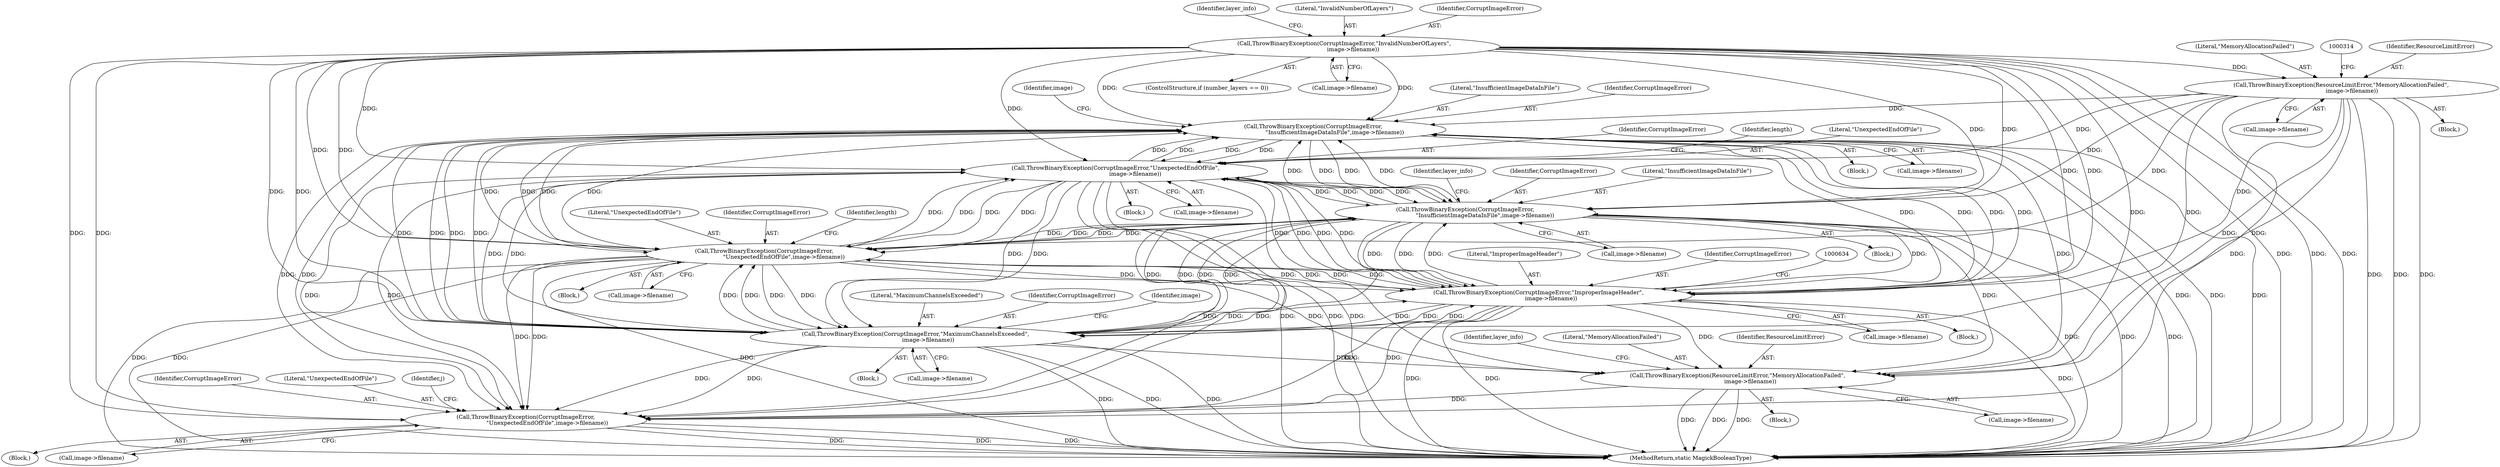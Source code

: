 digraph "0_ImageMagick_f68a98a9d385838a1c73ec960a14102949940a64@pointer" {
"1001098" [label="(Call,ThrowBinaryException(CorruptImageError,\n                        \"InsufficientImageDataInFile\",image->filename))"];
"1001027" [label="(Call,ThrowBinaryException(CorruptImageError,\"UnexpectedEndOfFile\",\n                      image->filename))"];
"1001237" [label="(Call,ThrowBinaryException(CorruptImageError,\n                      \"InsufficientImageDataInFile\",image->filename))"];
"1001207" [label="(Call,ThrowBinaryException(CorruptImageError,\n                      \"UnexpectedEndOfFile\",image->filename))"];
"1000627" [label="(Call,ThrowBinaryException(CorruptImageError,\"ImproperImageHeader\",\n              image->filename))"];
"1000271" [label="(Call,ThrowBinaryException(CorruptImageError,\"InvalidNumberOfLayers\",\n          image->filename))"];
"1001098" [label="(Call,ThrowBinaryException(CorruptImageError,\n                        \"InsufficientImageDataInFile\",image->filename))"];
"1000442" [label="(Call,ThrowBinaryException(CorruptImageError,\"MaximumChannelsExceeded\",\n              image->filename))"];
"1000307" [label="(Call,ThrowBinaryException(ResourceLimitError,\"MemoryAllocationFailed\",\n            image->filename))"];
"1001390" [label="(Call,ThrowBinaryException(ResourceLimitError,\"MemoryAllocationFailed\",\n              image->filename))"];
"1001497" [label="(Call,ThrowBinaryException(CorruptImageError,\n                        \"UnexpectedEndOfFile\",image->filename))"];
"1001239" [label="(Literal,\"InsufficientImageDataInFile\")"];
"1000278" [label="(Identifier,layer_info)"];
"1001028" [label="(Identifier,CorruptImageError)"];
"1001201" [label="(Block,)"];
"1001237" [label="(Call,ThrowBinaryException(CorruptImageError,\n                      \"InsufficientImageDataInFile\",image->filename))"];
"1000436" [label="(Block,)"];
"1000444" [label="(Literal,\"MaximumChannelsExceeded\")"];
"1000307" [label="(Call,ThrowBinaryException(ResourceLimitError,\"MemoryAllocationFailed\",\n            image->filename))"];
"1000445" [label="(Call,image->filename)"];
"1001100" [label="(Literal,\"InsufficientImageDataInFile\")"];
"1000267" [label="(ControlStructure,if (number_layers == 0))"];
"1001034" [label="(Identifier,length)"];
"1001246" [label="(Identifier,layer_info)"];
"1000273" [label="(Literal,\"InvalidNumberOfLayers\")"];
"1000294" [label="(Block,)"];
"1000627" [label="(Call,ThrowBinaryException(CorruptImageError,\"ImproperImageHeader\",\n              image->filename))"];
"1001098" [label="(Call,ThrowBinaryException(CorruptImageError,\n                        \"InsufficientImageDataInFile\",image->filename))"];
"1001021" [label="(Block,)"];
"1000629" [label="(Literal,\"ImproperImageHeader\")"];
"1001209" [label="(Literal,\"UnexpectedEndOfFile\")"];
"1000628" [label="(Identifier,CorruptImageError)"];
"1001390" [label="(Call,ThrowBinaryException(ResourceLimitError,\"MemoryAllocationFailed\",\n              image->filename))"];
"1001240" [label="(Call,image->filename)"];
"1001498" [label="(Identifier,CorruptImageError)"];
"1000443" [label="(Identifier,CorruptImageError)"];
"1001400" [label="(Identifier,layer_info)"];
"1001029" [label="(Literal,\"UnexpectedEndOfFile\")"];
"1000271" [label="(Call,ThrowBinaryException(CorruptImageError,\"InvalidNumberOfLayers\",\n          image->filename))"];
"1001699" [label="(MethodReturn,static MagickBooleanType)"];
"1001231" [label="(Block,)"];
"1000308" [label="(Identifier,ResourceLimitError)"];
"1001208" [label="(Identifier,CorruptImageError)"];
"1000309" [label="(Literal,\"MemoryAllocationFailed\")"];
"1001210" [label="(Call,image->filename)"];
"1001092" [label="(Block,)"];
"1001214" [label="(Identifier,length)"];
"1001499" [label="(Literal,\"UnexpectedEndOfFile\")"];
"1000608" [label="(Block,)"];
"1001101" [label="(Call,image->filename)"];
"1001392" [label="(Literal,\"MemoryAllocationFailed\")"];
"1000630" [label="(Call,image->filename)"];
"1001491" [label="(Block,)"];
"1001238" [label="(Identifier,CorruptImageError)"];
"1000451" [label="(Identifier,image)"];
"1001369" [label="(Block,)"];
"1001207" [label="(Call,ThrowBinaryException(CorruptImageError,\n                      \"UnexpectedEndOfFile\",image->filename))"];
"1001099" [label="(Identifier,CorruptImageError)"];
"1000272" [label="(Identifier,CorruptImageError)"];
"1001030" [label="(Call,image->filename)"];
"1000274" [label="(Call,image->filename)"];
"1001393" [label="(Call,image->filename)"];
"1001107" [label="(Identifier,image)"];
"1001391" [label="(Identifier,ResourceLimitError)"];
"1001027" [label="(Call,ThrowBinaryException(CorruptImageError,\"UnexpectedEndOfFile\",\n                      image->filename))"];
"1000442" [label="(Call,ThrowBinaryException(CorruptImageError,\"MaximumChannelsExceeded\",\n              image->filename))"];
"1000310" [label="(Call,image->filename)"];
"1001497" [label="(Call,ThrowBinaryException(CorruptImageError,\n                        \"UnexpectedEndOfFile\",image->filename))"];
"1001500" [label="(Call,image->filename)"];
"1001473" [label="(Identifier,j)"];
"1001098" -> "1001092"  [label="AST: "];
"1001098" -> "1001101"  [label="CFG: "];
"1001099" -> "1001098"  [label="AST: "];
"1001100" -> "1001098"  [label="AST: "];
"1001101" -> "1001098"  [label="AST: "];
"1001107" -> "1001098"  [label="CFG: "];
"1001098" -> "1001699"  [label="DDG: "];
"1001098" -> "1001699"  [label="DDG: "];
"1001098" -> "1001699"  [label="DDG: "];
"1001098" -> "1000442"  [label="DDG: "];
"1001098" -> "1000442"  [label="DDG: "];
"1001098" -> "1000627"  [label="DDG: "];
"1001098" -> "1000627"  [label="DDG: "];
"1001098" -> "1001027"  [label="DDG: "];
"1001098" -> "1001027"  [label="DDG: "];
"1001027" -> "1001098"  [label="DDG: "];
"1001027" -> "1001098"  [label="DDG: "];
"1001237" -> "1001098"  [label="DDG: "];
"1001237" -> "1001098"  [label="DDG: "];
"1001207" -> "1001098"  [label="DDG: "];
"1001207" -> "1001098"  [label="DDG: "];
"1000627" -> "1001098"  [label="DDG: "];
"1000627" -> "1001098"  [label="DDG: "];
"1000271" -> "1001098"  [label="DDG: "];
"1000271" -> "1001098"  [label="DDG: "];
"1000442" -> "1001098"  [label="DDG: "];
"1000442" -> "1001098"  [label="DDG: "];
"1000307" -> "1001098"  [label="DDG: "];
"1001098" -> "1001207"  [label="DDG: "];
"1001098" -> "1001207"  [label="DDG: "];
"1001098" -> "1001237"  [label="DDG: "];
"1001098" -> "1001237"  [label="DDG: "];
"1001098" -> "1001390"  [label="DDG: "];
"1001098" -> "1001497"  [label="DDG: "];
"1001098" -> "1001497"  [label="DDG: "];
"1001027" -> "1001021"  [label="AST: "];
"1001027" -> "1001030"  [label="CFG: "];
"1001028" -> "1001027"  [label="AST: "];
"1001029" -> "1001027"  [label="AST: "];
"1001030" -> "1001027"  [label="AST: "];
"1001034" -> "1001027"  [label="CFG: "];
"1001027" -> "1001699"  [label="DDG: "];
"1001027" -> "1001699"  [label="DDG: "];
"1001027" -> "1001699"  [label="DDG: "];
"1001027" -> "1000442"  [label="DDG: "];
"1001027" -> "1000442"  [label="DDG: "];
"1001027" -> "1000627"  [label="DDG: "];
"1001027" -> "1000627"  [label="DDG: "];
"1001237" -> "1001027"  [label="DDG: "];
"1001237" -> "1001027"  [label="DDG: "];
"1001207" -> "1001027"  [label="DDG: "];
"1001207" -> "1001027"  [label="DDG: "];
"1000627" -> "1001027"  [label="DDG: "];
"1000627" -> "1001027"  [label="DDG: "];
"1000271" -> "1001027"  [label="DDG: "];
"1000271" -> "1001027"  [label="DDG: "];
"1000442" -> "1001027"  [label="DDG: "];
"1000442" -> "1001027"  [label="DDG: "];
"1000307" -> "1001027"  [label="DDG: "];
"1001027" -> "1001207"  [label="DDG: "];
"1001027" -> "1001207"  [label="DDG: "];
"1001027" -> "1001237"  [label="DDG: "];
"1001027" -> "1001237"  [label="DDG: "];
"1001027" -> "1001390"  [label="DDG: "];
"1001027" -> "1001497"  [label="DDG: "];
"1001027" -> "1001497"  [label="DDG: "];
"1001237" -> "1001231"  [label="AST: "];
"1001237" -> "1001240"  [label="CFG: "];
"1001238" -> "1001237"  [label="AST: "];
"1001239" -> "1001237"  [label="AST: "];
"1001240" -> "1001237"  [label="AST: "];
"1001246" -> "1001237"  [label="CFG: "];
"1001237" -> "1001699"  [label="DDG: "];
"1001237" -> "1001699"  [label="DDG: "];
"1001237" -> "1001699"  [label="DDG: "];
"1001237" -> "1000442"  [label="DDG: "];
"1001237" -> "1000442"  [label="DDG: "];
"1001237" -> "1000627"  [label="DDG: "];
"1001237" -> "1000627"  [label="DDG: "];
"1001237" -> "1001207"  [label="DDG: "];
"1001237" -> "1001207"  [label="DDG: "];
"1001207" -> "1001237"  [label="DDG: "];
"1001207" -> "1001237"  [label="DDG: "];
"1000627" -> "1001237"  [label="DDG: "];
"1000627" -> "1001237"  [label="DDG: "];
"1000271" -> "1001237"  [label="DDG: "];
"1000271" -> "1001237"  [label="DDG: "];
"1000442" -> "1001237"  [label="DDG: "];
"1000442" -> "1001237"  [label="DDG: "];
"1000307" -> "1001237"  [label="DDG: "];
"1001237" -> "1001390"  [label="DDG: "];
"1001237" -> "1001497"  [label="DDG: "];
"1001237" -> "1001497"  [label="DDG: "];
"1001207" -> "1001201"  [label="AST: "];
"1001207" -> "1001210"  [label="CFG: "];
"1001208" -> "1001207"  [label="AST: "];
"1001209" -> "1001207"  [label="AST: "];
"1001210" -> "1001207"  [label="AST: "];
"1001214" -> "1001207"  [label="CFG: "];
"1001207" -> "1001699"  [label="DDG: "];
"1001207" -> "1001699"  [label="DDG: "];
"1001207" -> "1001699"  [label="DDG: "];
"1001207" -> "1000442"  [label="DDG: "];
"1001207" -> "1000442"  [label="DDG: "];
"1001207" -> "1000627"  [label="DDG: "];
"1001207" -> "1000627"  [label="DDG: "];
"1000627" -> "1001207"  [label="DDG: "];
"1000627" -> "1001207"  [label="DDG: "];
"1000271" -> "1001207"  [label="DDG: "];
"1000271" -> "1001207"  [label="DDG: "];
"1000442" -> "1001207"  [label="DDG: "];
"1000442" -> "1001207"  [label="DDG: "];
"1000307" -> "1001207"  [label="DDG: "];
"1001207" -> "1001390"  [label="DDG: "];
"1001207" -> "1001497"  [label="DDG: "];
"1001207" -> "1001497"  [label="DDG: "];
"1000627" -> "1000608"  [label="AST: "];
"1000627" -> "1000630"  [label="CFG: "];
"1000628" -> "1000627"  [label="AST: "];
"1000629" -> "1000627"  [label="AST: "];
"1000630" -> "1000627"  [label="AST: "];
"1000634" -> "1000627"  [label="CFG: "];
"1000627" -> "1001699"  [label="DDG: "];
"1000627" -> "1001699"  [label="DDG: "];
"1000627" -> "1001699"  [label="DDG: "];
"1000627" -> "1000442"  [label="DDG: "];
"1000627" -> "1000442"  [label="DDG: "];
"1000271" -> "1000627"  [label="DDG: "];
"1000271" -> "1000627"  [label="DDG: "];
"1000442" -> "1000627"  [label="DDG: "];
"1000442" -> "1000627"  [label="DDG: "];
"1000307" -> "1000627"  [label="DDG: "];
"1000627" -> "1001390"  [label="DDG: "];
"1000627" -> "1001497"  [label="DDG: "];
"1000627" -> "1001497"  [label="DDG: "];
"1000271" -> "1000267"  [label="AST: "];
"1000271" -> "1000274"  [label="CFG: "];
"1000272" -> "1000271"  [label="AST: "];
"1000273" -> "1000271"  [label="AST: "];
"1000274" -> "1000271"  [label="AST: "];
"1000278" -> "1000271"  [label="CFG: "];
"1000271" -> "1001699"  [label="DDG: "];
"1000271" -> "1001699"  [label="DDG: "];
"1000271" -> "1001699"  [label="DDG: "];
"1000271" -> "1000307"  [label="DDG: "];
"1000271" -> "1000442"  [label="DDG: "];
"1000271" -> "1000442"  [label="DDG: "];
"1000271" -> "1001390"  [label="DDG: "];
"1000271" -> "1001497"  [label="DDG: "];
"1000271" -> "1001497"  [label="DDG: "];
"1000442" -> "1000436"  [label="AST: "];
"1000442" -> "1000445"  [label="CFG: "];
"1000443" -> "1000442"  [label="AST: "];
"1000444" -> "1000442"  [label="AST: "];
"1000445" -> "1000442"  [label="AST: "];
"1000451" -> "1000442"  [label="CFG: "];
"1000442" -> "1001699"  [label="DDG: "];
"1000442" -> "1001699"  [label="DDG: "];
"1000442" -> "1001699"  [label="DDG: "];
"1000307" -> "1000442"  [label="DDG: "];
"1000442" -> "1001390"  [label="DDG: "];
"1000442" -> "1001497"  [label="DDG: "];
"1000442" -> "1001497"  [label="DDG: "];
"1000307" -> "1000294"  [label="AST: "];
"1000307" -> "1000310"  [label="CFG: "];
"1000308" -> "1000307"  [label="AST: "];
"1000309" -> "1000307"  [label="AST: "];
"1000310" -> "1000307"  [label="AST: "];
"1000314" -> "1000307"  [label="CFG: "];
"1000307" -> "1001699"  [label="DDG: "];
"1000307" -> "1001699"  [label="DDG: "];
"1000307" -> "1001699"  [label="DDG: "];
"1000307" -> "1001390"  [label="DDG: "];
"1000307" -> "1001390"  [label="DDG: "];
"1000307" -> "1001497"  [label="DDG: "];
"1001390" -> "1001369"  [label="AST: "];
"1001390" -> "1001393"  [label="CFG: "];
"1001391" -> "1001390"  [label="AST: "];
"1001392" -> "1001390"  [label="AST: "];
"1001393" -> "1001390"  [label="AST: "];
"1001400" -> "1001390"  [label="CFG: "];
"1001390" -> "1001699"  [label="DDG: "];
"1001390" -> "1001699"  [label="DDG: "];
"1001390" -> "1001699"  [label="DDG: "];
"1001390" -> "1001497"  [label="DDG: "];
"1001497" -> "1001491"  [label="AST: "];
"1001497" -> "1001500"  [label="CFG: "];
"1001498" -> "1001497"  [label="AST: "];
"1001499" -> "1001497"  [label="AST: "];
"1001500" -> "1001497"  [label="AST: "];
"1001473" -> "1001497"  [label="CFG: "];
"1001497" -> "1001699"  [label="DDG: "];
"1001497" -> "1001699"  [label="DDG: "];
"1001497" -> "1001699"  [label="DDG: "];
}
